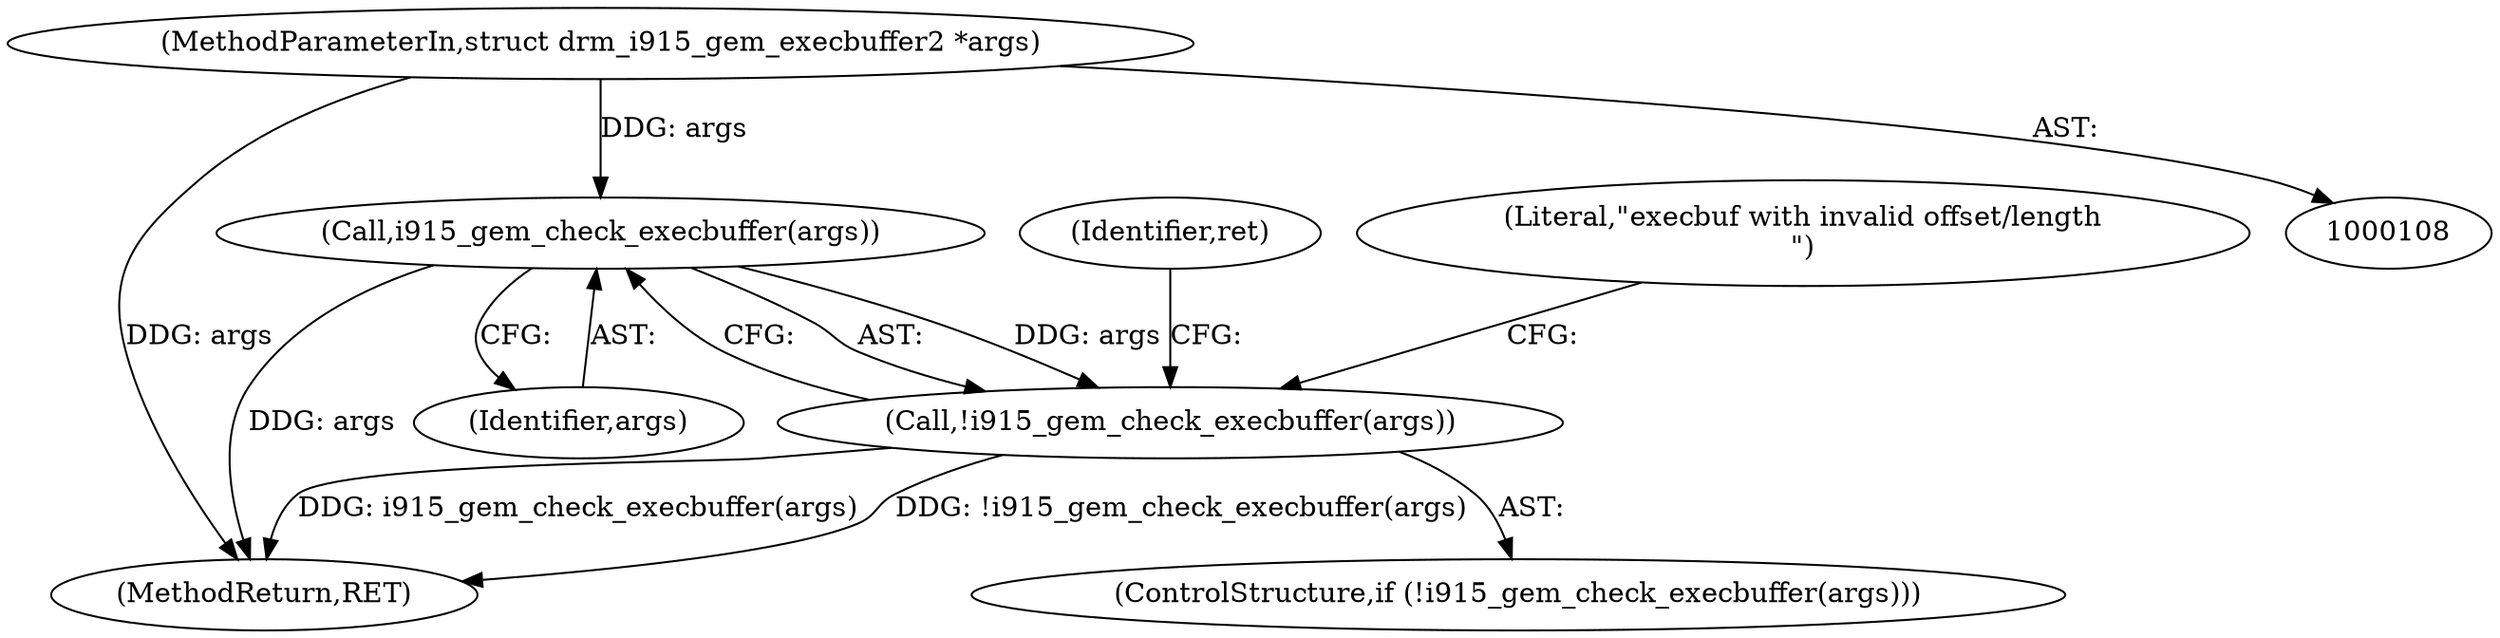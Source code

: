 digraph "0_linux_44afb3a04391a74309d16180d1e4f8386fdfa745@pointer" {
"1000112" [label="(MethodParameterIn,struct drm_i915_gem_execbuffer2 *args)"];
"1000138" [label="(Call,i915_gem_check_execbuffer(args))"];
"1000137" [label="(Call,!i915_gem_check_execbuffer(args))"];
"1000834" [label="(MethodReturn,RET)"];
"1000112" [label="(MethodParameterIn,struct drm_i915_gem_execbuffer2 *args)"];
"1000139" [label="(Identifier,args)"];
"1000137" [label="(Call,!i915_gem_check_execbuffer(args))"];
"1000147" [label="(Identifier,ret)"];
"1000142" [label="(Literal,\"execbuf with invalid offset/length\n\")"];
"1000136" [label="(ControlStructure,if (!i915_gem_check_execbuffer(args)))"];
"1000138" [label="(Call,i915_gem_check_execbuffer(args))"];
"1000112" -> "1000108"  [label="AST: "];
"1000112" -> "1000834"  [label="DDG: args"];
"1000112" -> "1000138"  [label="DDG: args"];
"1000138" -> "1000137"  [label="AST: "];
"1000138" -> "1000139"  [label="CFG: "];
"1000139" -> "1000138"  [label="AST: "];
"1000137" -> "1000138"  [label="CFG: "];
"1000138" -> "1000834"  [label="DDG: args"];
"1000138" -> "1000137"  [label="DDG: args"];
"1000137" -> "1000136"  [label="AST: "];
"1000142" -> "1000137"  [label="CFG: "];
"1000147" -> "1000137"  [label="CFG: "];
"1000137" -> "1000834"  [label="DDG: i915_gem_check_execbuffer(args)"];
"1000137" -> "1000834"  [label="DDG: !i915_gem_check_execbuffer(args)"];
}
